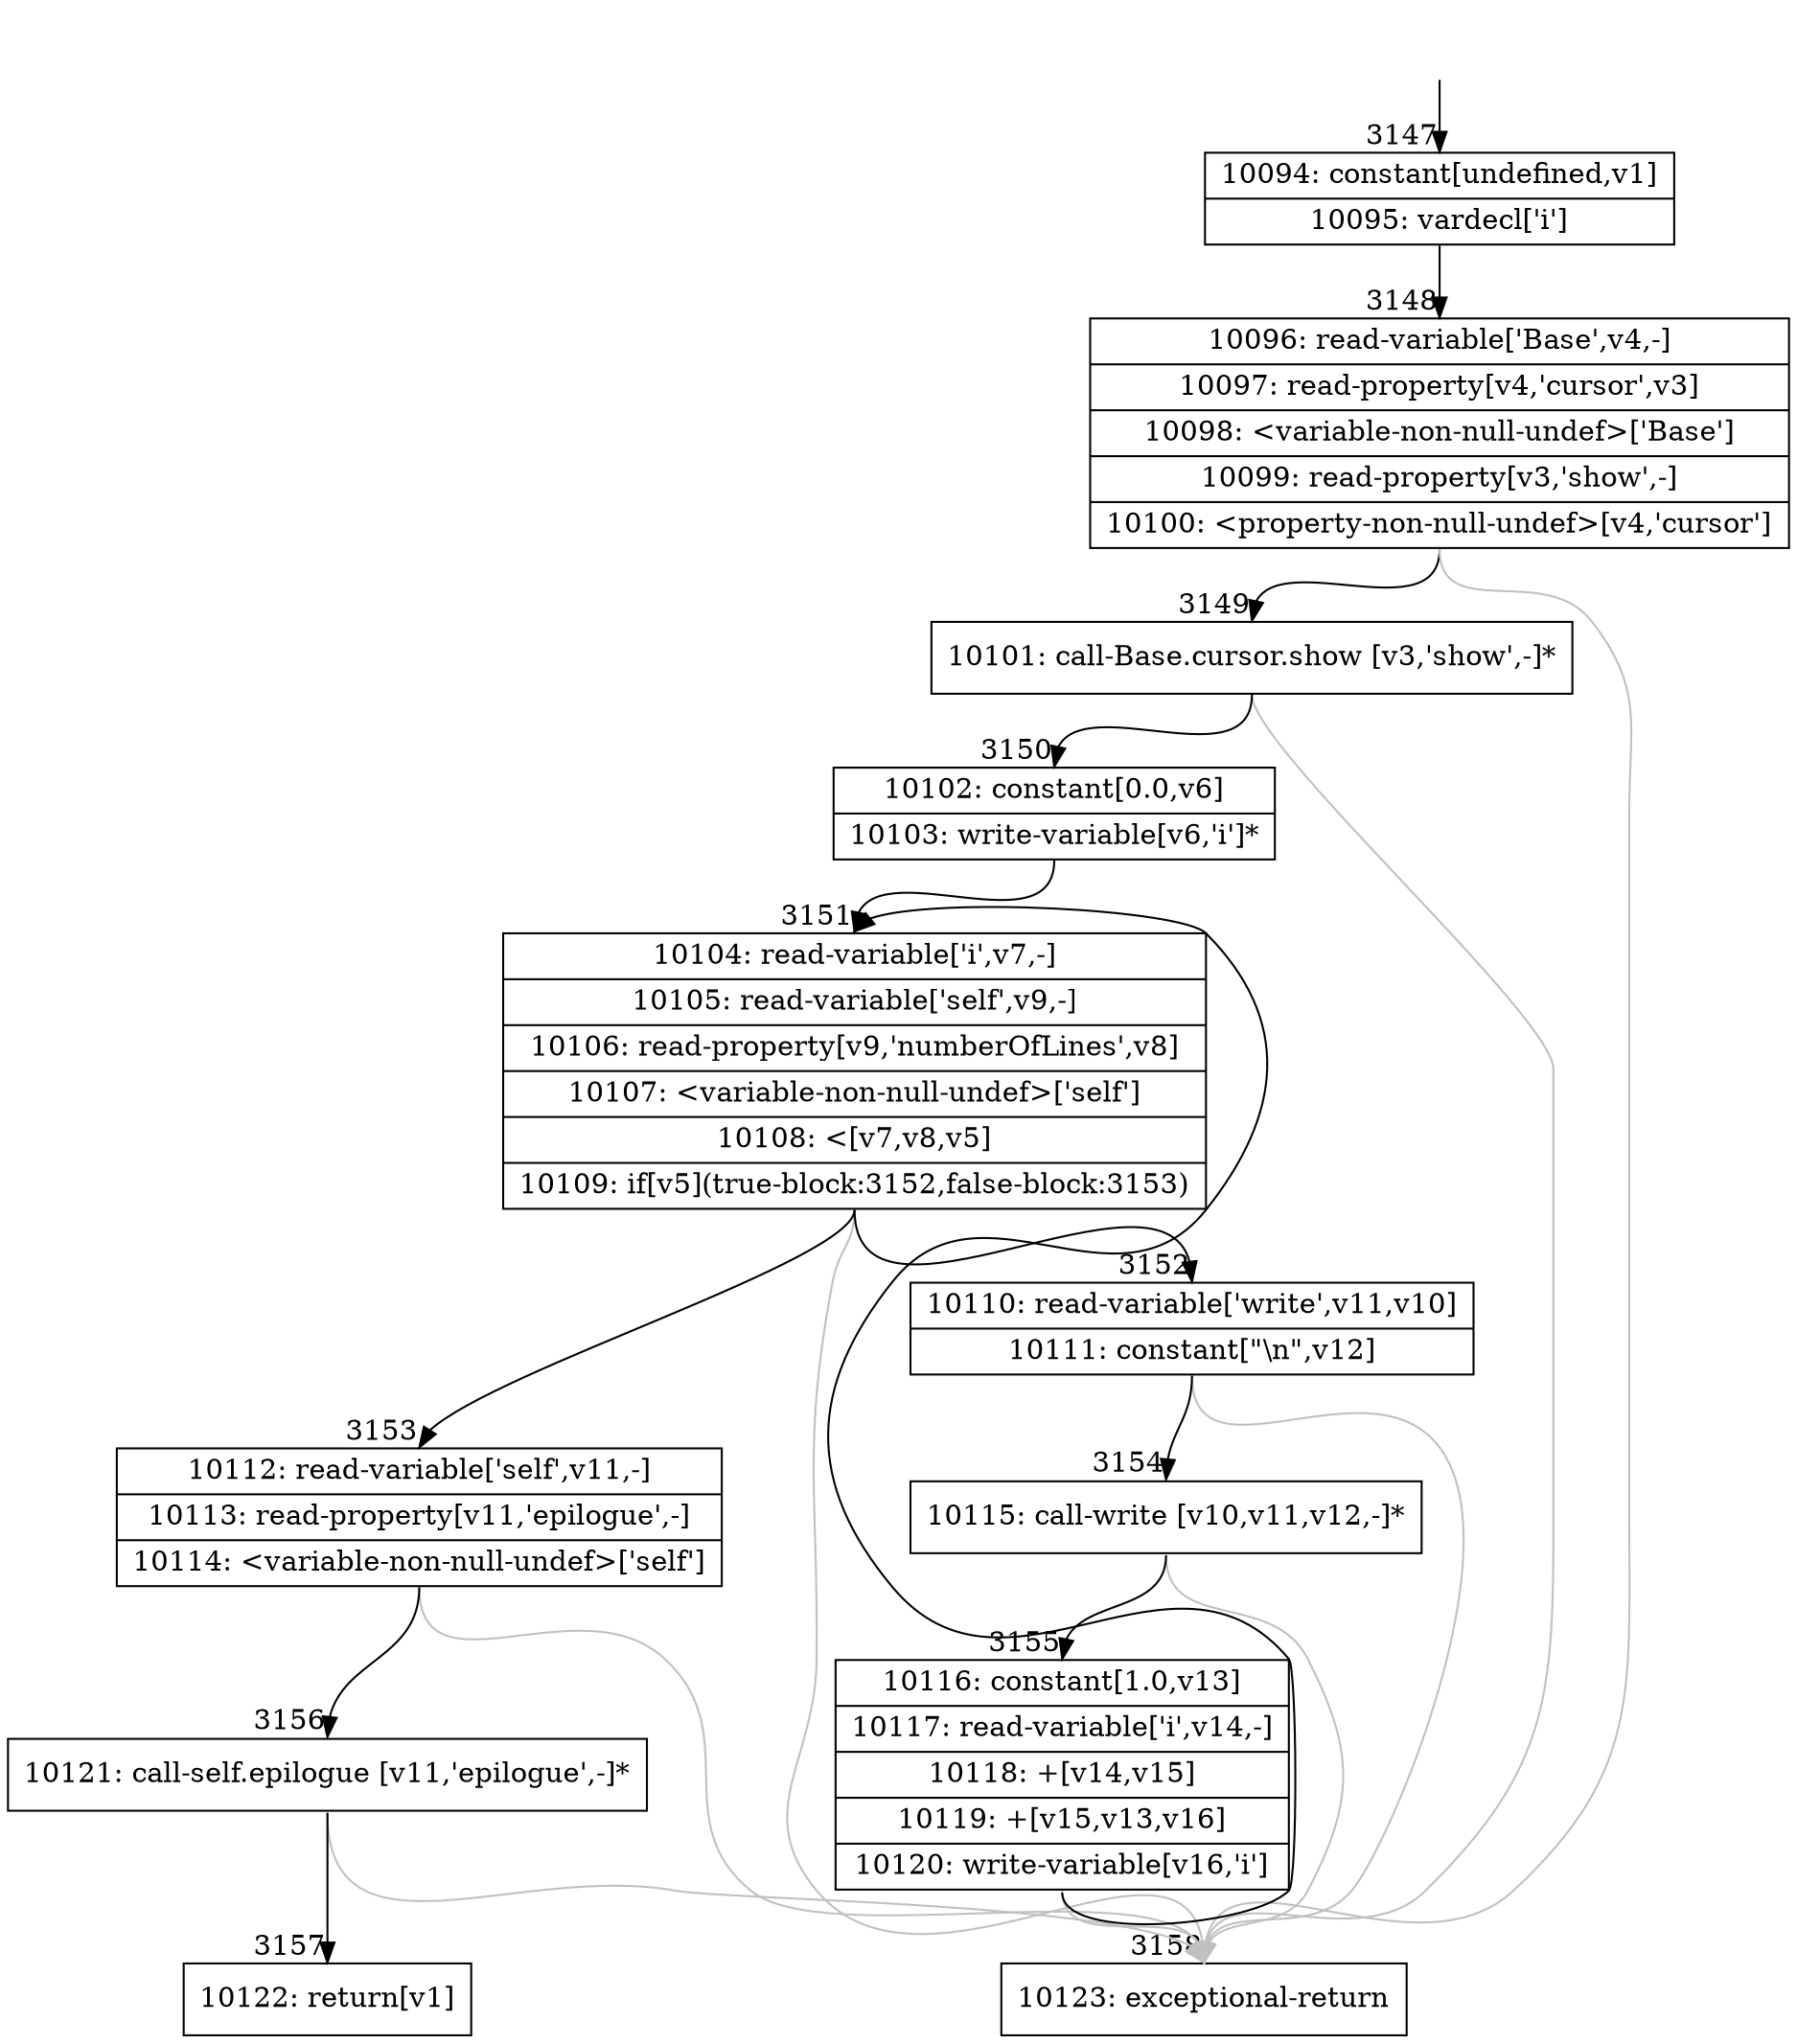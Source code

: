 digraph {
rankdir="TD"
BB_entry285[shape=none,label=""];
BB_entry285 -> BB3147 [tailport=s, headport=n, headlabel="    3147"]
BB3147 [shape=record label="{10094: constant[undefined,v1]|10095: vardecl['i']}" ] 
BB3147 -> BB3148 [tailport=s, headport=n, headlabel="      3148"]
BB3148 [shape=record label="{10096: read-variable['Base',v4,-]|10097: read-property[v4,'cursor',v3]|10098: \<variable-non-null-undef\>['Base']|10099: read-property[v3,'show',-]|10100: \<property-non-null-undef\>[v4,'cursor']}" ] 
BB3148 -> BB3149 [tailport=s, headport=n, headlabel="      3149"]
BB3148 -> BB3158 [tailport=s, headport=n, color=gray, headlabel="      3158"]
BB3149 [shape=record label="{10101: call-Base.cursor.show [v3,'show',-]*}" ] 
BB3149 -> BB3150 [tailport=s, headport=n, headlabel="      3150"]
BB3149 -> BB3158 [tailport=s, headport=n, color=gray]
BB3150 [shape=record label="{10102: constant[0.0,v6]|10103: write-variable[v6,'i']*}" ] 
BB3150 -> BB3151 [tailport=s, headport=n, headlabel="      3151"]
BB3151 [shape=record label="{10104: read-variable['i',v7,-]|10105: read-variable['self',v9,-]|10106: read-property[v9,'numberOfLines',v8]|10107: \<variable-non-null-undef\>['self']|10108: \<[v7,v8,v5]|10109: if[v5](true-block:3152,false-block:3153)}" ] 
BB3151 -> BB3152 [tailport=s, headport=n, headlabel="      3152"]
BB3151 -> BB3153 [tailport=s, headport=n, headlabel="      3153"]
BB3151 -> BB3158 [tailport=s, headport=n, color=gray]
BB3152 [shape=record label="{10110: read-variable['write',v11,v10]|10111: constant[\"\\n\",v12]}" ] 
BB3152 -> BB3154 [tailport=s, headport=n, headlabel="      3154"]
BB3152 -> BB3158 [tailport=s, headport=n, color=gray]
BB3153 [shape=record label="{10112: read-variable['self',v11,-]|10113: read-property[v11,'epilogue',-]|10114: \<variable-non-null-undef\>['self']}" ] 
BB3153 -> BB3156 [tailport=s, headport=n, headlabel="      3156"]
BB3153 -> BB3158 [tailport=s, headport=n, color=gray]
BB3154 [shape=record label="{10115: call-write [v10,v11,v12,-]*}" ] 
BB3154 -> BB3155 [tailport=s, headport=n, headlabel="      3155"]
BB3154 -> BB3158 [tailport=s, headport=n, color=gray]
BB3155 [shape=record label="{10116: constant[1.0,v13]|10117: read-variable['i',v14,-]|10118: +[v14,v15]|10119: +[v15,v13,v16]|10120: write-variable[v16,'i']}" ] 
BB3155 -> BB3151 [tailport=s, headport=n]
BB3155 -> BB3158 [tailport=s, headport=n, color=gray]
BB3156 [shape=record label="{10121: call-self.epilogue [v11,'epilogue',-]*}" ] 
BB3156 -> BB3157 [tailport=s, headport=n, headlabel="      3157"]
BB3156 -> BB3158 [tailport=s, headport=n, color=gray]
BB3157 [shape=record label="{10122: return[v1]}" ] 
BB3158 [shape=record label="{10123: exceptional-return}" ] 
//#$~ 3656
}
